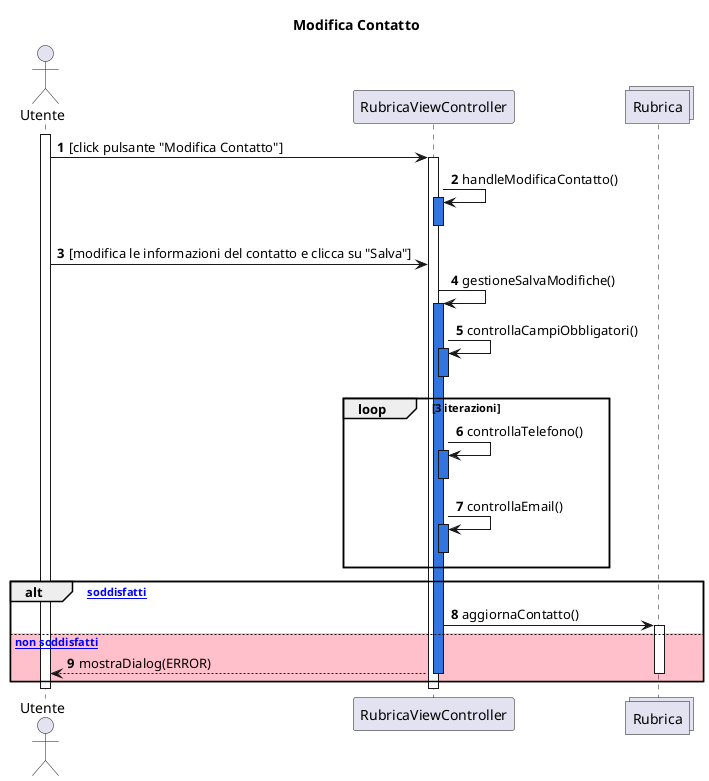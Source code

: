 @startuml ModificaContatto
    title Modifica Contatto
    autonumber
    actor Utente
    participant RubricaViewController
    collections Rubrica
    
    activate Utente
    Utente->RubricaViewController: [click pulsante "Modifica Contatto"]
    
    activate RubricaViewController
    RubricaViewController -> RubricaViewController : handleModificaContatto()
    activate RubricaViewController #3375E0
    deactivate RubricaViewController
    Utente -> RubricaViewController : [modifica le informazioni del contatto e clicca su "Salva"]
    
    RubricaViewController -> RubricaViewController : gestioneSalvaModifiche()
    activate RubricaViewController #3375E0
    RubricaViewController -> RubricaViewController : controllaCampiObbligatori()
    activate RubricaViewController #3375E0
    deactivate RubricaViewController
    loop 3 iterazioni
        RubricaViewController -> RubricaViewController : controllaTelefono()
        activate RubricaViewController #3375E0
        deactivate RubricaViewController
        RubricaViewController -> RubricaViewController : controllaEmail()
        activate RubricaViewController #3375E0
        deactivate RubricaViewController
    end
    alt [vincoli soddisfatti]
        RubricaViewController-> Rubrica : aggiornaContatto()
        activate Rubrica
    else #pink [vincoli non soddisfatti] 
        RubricaViewController-->Utente: mostraDialog(ERROR)
        deactivate RubricaViewController
        deactivate Rubrica
    end

    deactivate Rubrica
    deactivate RubricaViewController
    deactivate Utente
@enduml